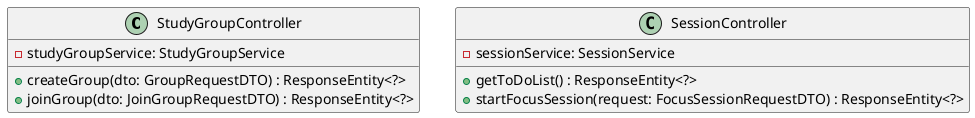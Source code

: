 @startuml

class StudyGroupController {
    - studyGroupService: StudyGroupService
    + createGroup(dto: GroupRequestDTO) : ResponseEntity<?>
    + joinGroup(dto: JoinGroupRequestDTO) : ResponseEntity<?>
}

class SessionController {
    - sessionService: SessionService
    + getToDoList() : ResponseEntity<?>
    + startFocusSession(request: FocusSessionRequestDTO) : ResponseEntity<?>
}

@enduml
